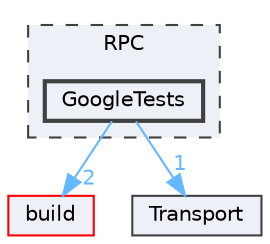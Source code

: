digraph "C:/Dev/ezRPC/RPC/GoogleTests"
{
 // LATEX_PDF_SIZE
  bgcolor="transparent";
  edge [fontname=Helvetica,fontsize=10,labelfontname=Helvetica,labelfontsize=10];
  node [fontname=Helvetica,fontsize=10,shape=box,height=0.2,width=0.4];
  compound=true
  subgraph clusterdir_5e7820cd9865310f5cd4c55ebafcb2ee {
    graph [ bgcolor="#edf0f7", pencolor="grey25", label="RPC", fontname=Helvetica,fontsize=10 style="filled,dashed", URL="dir_5e7820cd9865310f5cd4c55ebafcb2ee.html",tooltip=""]
  dir_358c398cfef96ad057f81bffc8a401a2 [label="GoogleTests", fillcolor="#edf0f7", color="grey25", style="filled,bold", URL="dir_358c398cfef96ad057f81bffc8a401a2.html",tooltip=""];
  }
  dir_4fef79e7177ba769987a8da36c892c5f [label="build", fillcolor="#edf0f7", color="red", style="filled", URL="dir_4fef79e7177ba769987a8da36c892c5f.html",tooltip=""];
  dir_fe0408bba8e1b297be50641f0afa584a [label="Transport", fillcolor="#edf0f7", color="grey25", style="filled", URL="dir_fe0408bba8e1b297be50641f0afa584a.html",tooltip=""];
  dir_358c398cfef96ad057f81bffc8a401a2->dir_4fef79e7177ba769987a8da36c892c5f [headlabel="2", labeldistance=1.5 headhref="dir_000047_000010.html" href="dir_000047_000010.html" color="steelblue1" fontcolor="steelblue1"];
  dir_358c398cfef96ad057f81bffc8a401a2->dir_fe0408bba8e1b297be50641f0afa584a [headlabel="1", labeldistance=1.5 headhref="dir_000047_000116.html" href="dir_000047_000116.html" color="steelblue1" fontcolor="steelblue1"];
}
